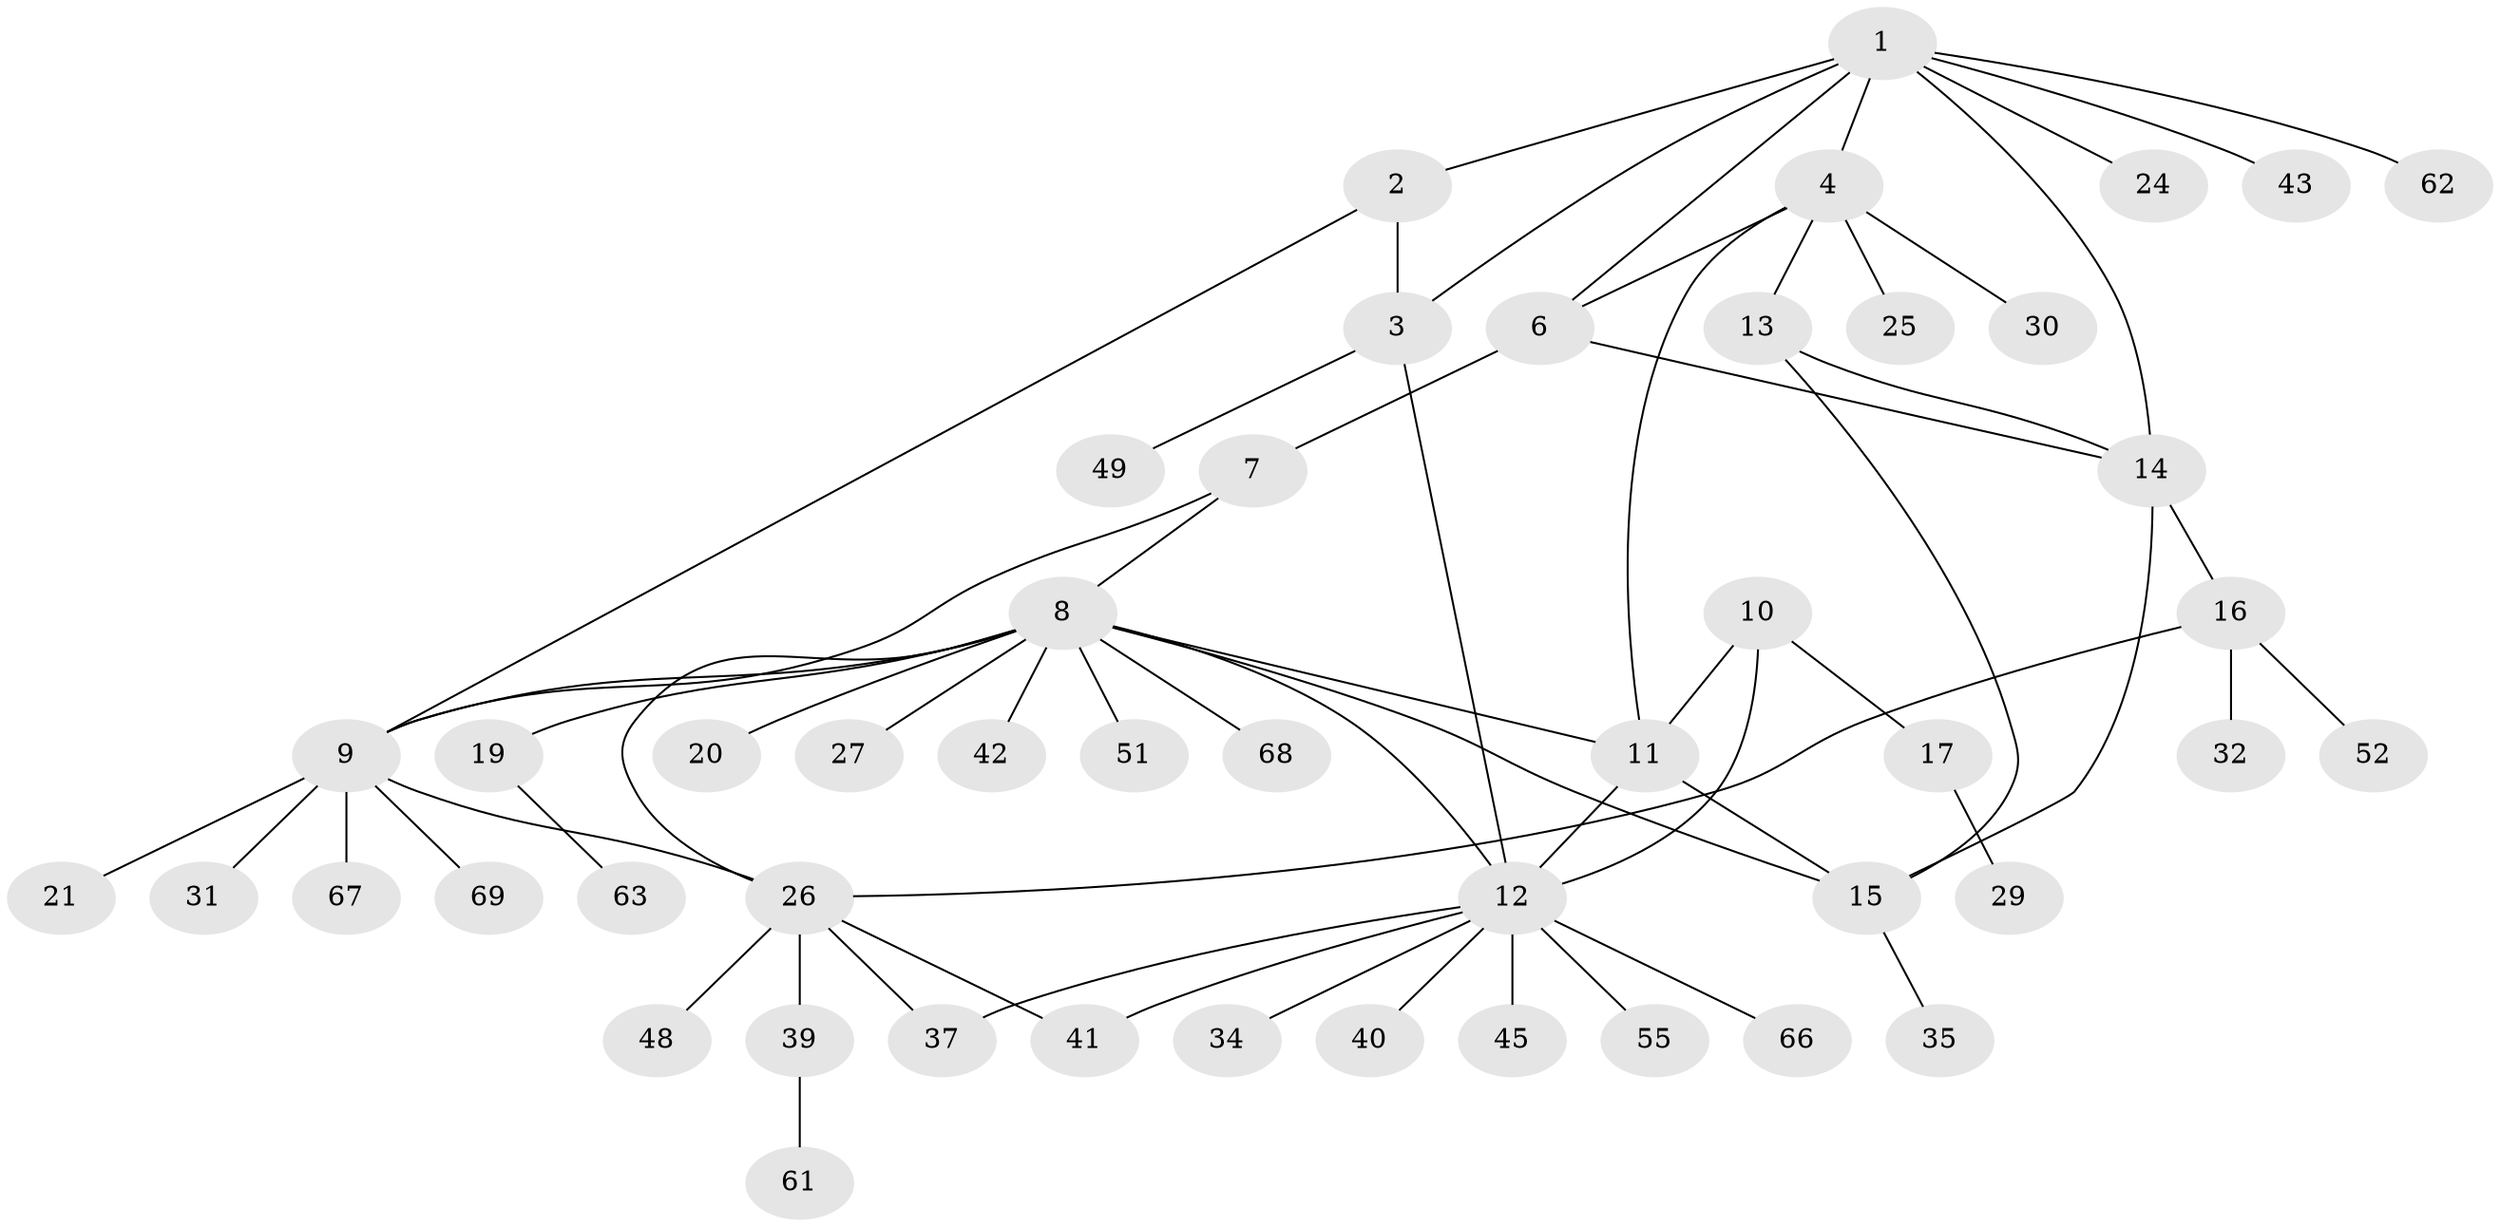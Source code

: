 // original degree distribution, {7: 0.043478260869565216, 4: 0.07246376811594203, 3: 0.043478260869565216, 12: 0.014492753623188406, 9: 0.014492753623188406, 5: 0.057971014492753624, 10: 0.014492753623188406, 2: 0.2608695652173913, 1: 0.4782608695652174}
// Generated by graph-tools (version 1.1) at 2025/11/02/27/25 16:11:37]
// undirected, 48 vertices, 64 edges
graph export_dot {
graph [start="1"]
  node [color=gray90,style=filled];
  1 [super="+5"];
  2 [super="+53"];
  3 [super="+44"];
  4 [super="+59"];
  6 [super="+23"];
  7 [super="+46"];
  8 [super="+38"];
  9 [super="+50"];
  10 [super="+22"];
  11;
  12 [super="+18"];
  13;
  14 [super="+64"];
  15;
  16 [super="+58"];
  17;
  19;
  20;
  21;
  24 [super="+28"];
  25;
  26 [super="+33"];
  27;
  29 [super="+54"];
  30;
  31;
  32;
  34;
  35 [super="+36"];
  37;
  39;
  40;
  41 [super="+57"];
  42;
  43 [super="+47"];
  45;
  48 [super="+65"];
  49 [super="+60"];
  51 [super="+56"];
  52;
  55;
  61;
  62;
  63;
  66;
  67;
  68;
  69;
  1 -- 2;
  1 -- 3;
  1 -- 14;
  1 -- 24;
  1 -- 43;
  1 -- 62;
  1 -- 4;
  1 -- 6;
  2 -- 3;
  2 -- 9;
  3 -- 12;
  3 -- 49;
  4 -- 6;
  4 -- 11;
  4 -- 13;
  4 -- 25;
  4 -- 30;
  6 -- 7;
  6 -- 14;
  7 -- 8;
  7 -- 9;
  8 -- 9;
  8 -- 11;
  8 -- 15;
  8 -- 19;
  8 -- 20;
  8 -- 27;
  8 -- 42;
  8 -- 68;
  8 -- 51;
  8 -- 12;
  8 -- 26;
  9 -- 21;
  9 -- 26;
  9 -- 31;
  9 -- 67;
  9 -- 69;
  10 -- 11;
  10 -- 12;
  10 -- 17;
  11 -- 12;
  11 -- 15;
  12 -- 34;
  12 -- 40;
  12 -- 41;
  12 -- 45;
  12 -- 55;
  12 -- 66;
  12 -- 37;
  13 -- 14;
  13 -- 15;
  14 -- 15;
  14 -- 16;
  15 -- 35;
  16 -- 26;
  16 -- 32;
  16 -- 52;
  17 -- 29;
  19 -- 63;
  26 -- 37;
  26 -- 39;
  26 -- 48;
  26 -- 41;
  39 -- 61;
}
